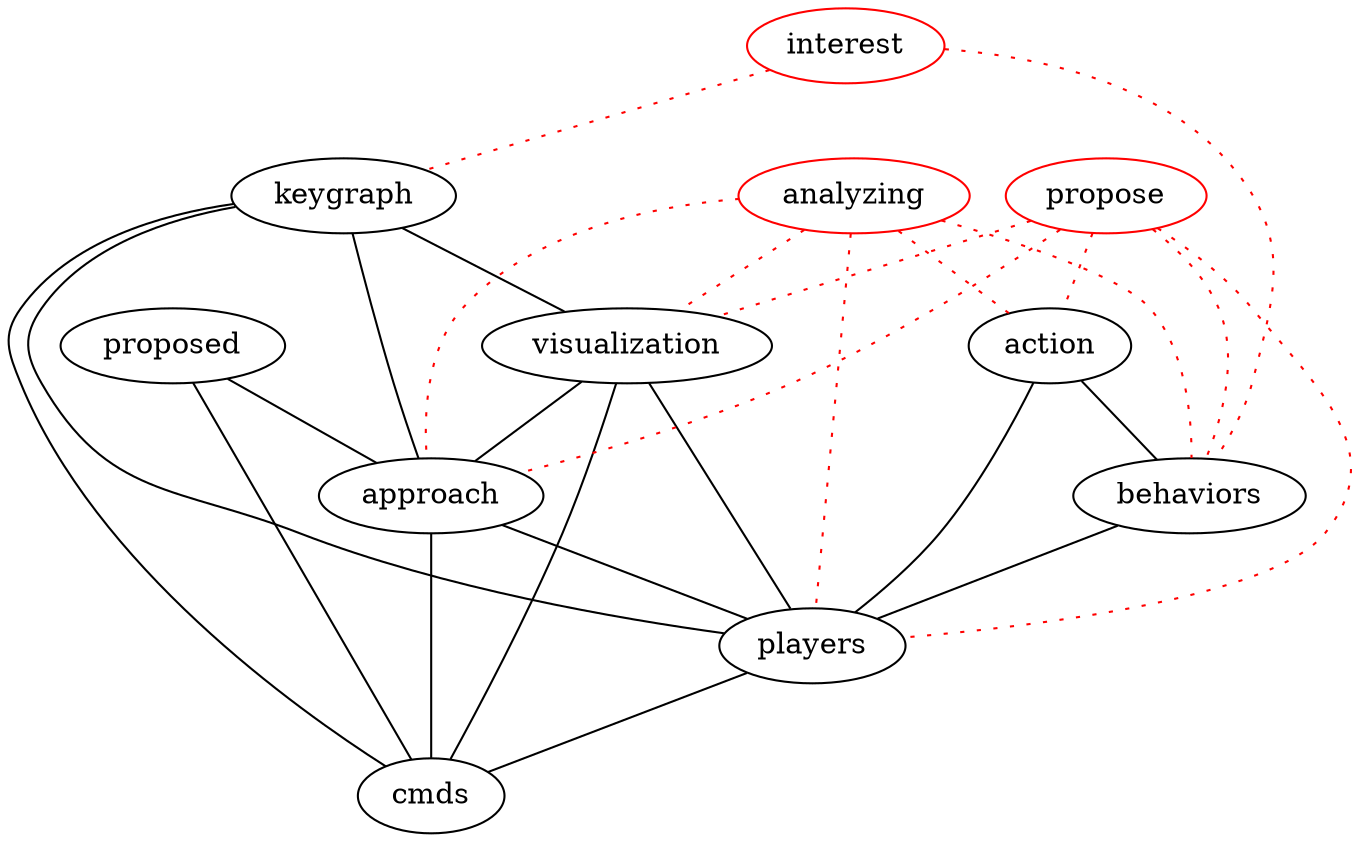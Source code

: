 graph keygraph {
graph [size="10,10"]
visualization [color="black"]
players [color="black"]
action [color="black"]
cmds [color="black"]
proposed [color="black"]
behaviors [color="black"]
keygraph [color="black"]
approach [color="black"]
interest [color="red"]
propose [color="red"]
analyzing [color="red"]
proposed--approach
keygraph--visualization
keygraph--approach
keygraph--players
keygraph--cmds
visualization--players
visualization--cmds
approach--players
approach--cmds
players--cmds
action--behaviors
action--players
behaviors--players
proposed--cmds
visualization--approach
interest--behaviors [color="red", style="dotted"]
interest--keygraph [color="red", style="dotted"]
propose--visualization [color="red", style="dotted"]
propose--players [color="red", style="dotted"]
propose--action [color="red", style="dotted"]
propose--behaviors [color="red", style="dotted"]
propose--approach [color="red", style="dotted"]
analyzing--visualization [color="red", style="dotted"]
analyzing--players [color="red", style="dotted"]
analyzing--action [color="red", style="dotted"]
analyzing--behaviors [color="red", style="dotted"]
analyzing--approach [color="red", style="dotted"]
}